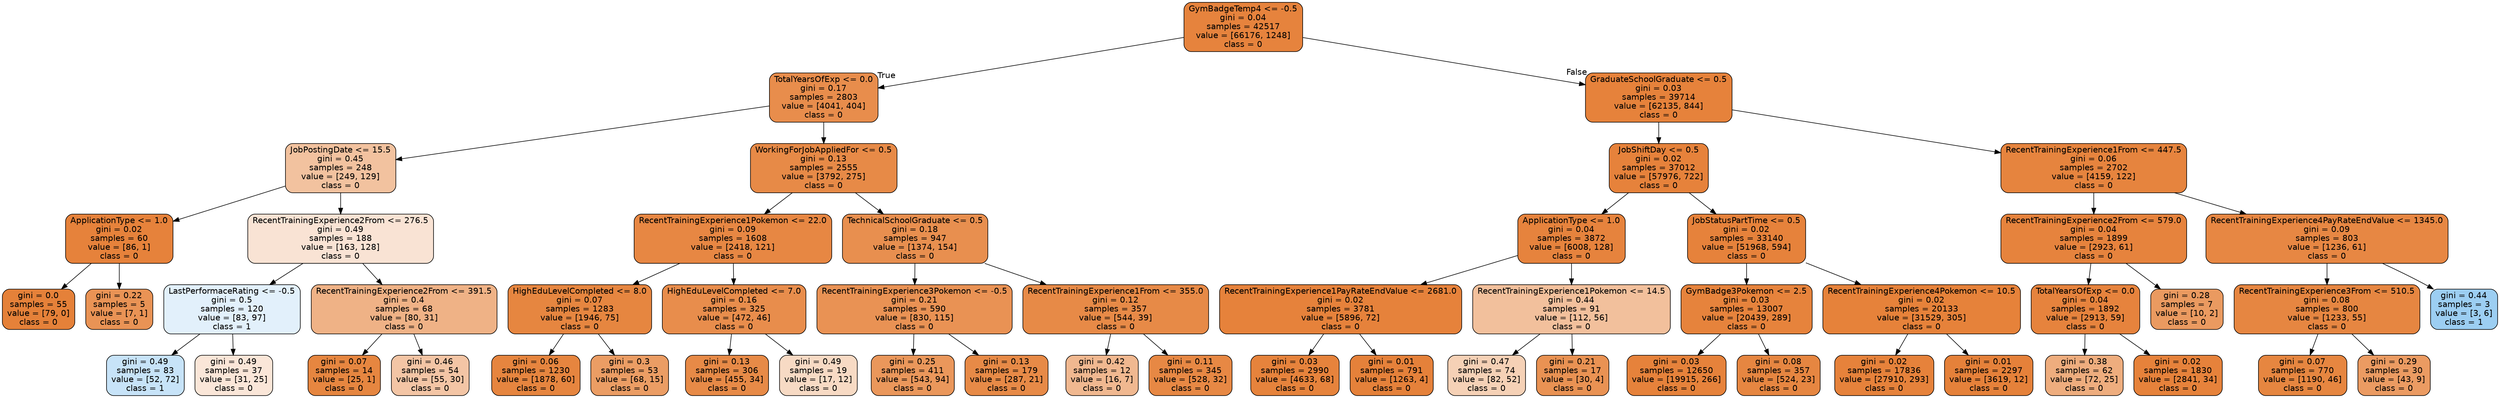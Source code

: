 digraph Tree {
node [shape=box, style="filled, rounded", color="black", fontname=helvetica] ;
edge [fontname=helvetica] ;
0 [label="GymBadgeTemp4 <= -0.5\ngini = 0.04\nsamples = 42517\nvalue = [66176, 1248]\nclass = 0", fillcolor="#e58139fa"] ;
1 [label="TotalYearsOfExp <= 0.0\ngini = 0.17\nsamples = 2803\nvalue = [4041, 404]\nclass = 0", fillcolor="#e58139e6"] ;
0 -> 1 [labeldistance=2.5, labelangle=45, headlabel="True"] ;
2 [label="JobPostingDate <= 15.5\ngini = 0.45\nsamples = 248\nvalue = [249, 129]\nclass = 0", fillcolor="#e581397b"] ;
1 -> 2 ;
3 [label="ApplicationType <= 1.0\ngini = 0.02\nsamples = 60\nvalue = [86, 1]\nclass = 0", fillcolor="#e58139fc"] ;
2 -> 3 ;
4 [label="gini = 0.0\nsamples = 55\nvalue = [79, 0]\nclass = 0", fillcolor="#e58139ff"] ;
3 -> 4 ;
5 [label="gini = 0.22\nsamples = 5\nvalue = [7, 1]\nclass = 0", fillcolor="#e58139db"] ;
3 -> 5 ;
6 [label="RecentTrainingExperience2From <= 276.5\ngini = 0.49\nsamples = 188\nvalue = [163, 128]\nclass = 0", fillcolor="#e5813937"] ;
2 -> 6 ;
7 [label="LastPerformaceRating <= -0.5\ngini = 0.5\nsamples = 120\nvalue = [83, 97]\nclass = 1", fillcolor="#399de525"] ;
6 -> 7 ;
8 [label="gini = 0.49\nsamples = 83\nvalue = [52, 72]\nclass = 1", fillcolor="#399de547"] ;
7 -> 8 ;
9 [label="gini = 0.49\nsamples = 37\nvalue = [31, 25]\nclass = 0", fillcolor="#e5813931"] ;
7 -> 9 ;
10 [label="RecentTrainingExperience2From <= 391.5\ngini = 0.4\nsamples = 68\nvalue = [80, 31]\nclass = 0", fillcolor="#e581399c"] ;
6 -> 10 ;
11 [label="gini = 0.07\nsamples = 14\nvalue = [25, 1]\nclass = 0", fillcolor="#e58139f5"] ;
10 -> 11 ;
12 [label="gini = 0.46\nsamples = 54\nvalue = [55, 30]\nclass = 0", fillcolor="#e5813974"] ;
10 -> 12 ;
13 [label="WorkingForJobAppliedFor <= 0.5\ngini = 0.13\nsamples = 2555\nvalue = [3792, 275]\nclass = 0", fillcolor="#e58139ed"] ;
1 -> 13 ;
14 [label="RecentTrainingExperience1Pokemon <= 22.0\ngini = 0.09\nsamples = 1608\nvalue = [2418, 121]\nclass = 0", fillcolor="#e58139f2"] ;
13 -> 14 ;
15 [label="HighEduLevelCompleted <= 8.0\ngini = 0.07\nsamples = 1283\nvalue = [1946, 75]\nclass = 0", fillcolor="#e58139f5"] ;
14 -> 15 ;
16 [label="gini = 0.06\nsamples = 1230\nvalue = [1878, 60]\nclass = 0", fillcolor="#e58139f7"] ;
15 -> 16 ;
17 [label="gini = 0.3\nsamples = 53\nvalue = [68, 15]\nclass = 0", fillcolor="#e58139c7"] ;
15 -> 17 ;
18 [label="HighEduLevelCompleted <= 7.0\ngini = 0.16\nsamples = 325\nvalue = [472, 46]\nclass = 0", fillcolor="#e58139e6"] ;
14 -> 18 ;
19 [label="gini = 0.13\nsamples = 306\nvalue = [455, 34]\nclass = 0", fillcolor="#e58139ec"] ;
18 -> 19 ;
20 [label="gini = 0.49\nsamples = 19\nvalue = [17, 12]\nclass = 0", fillcolor="#e581394b"] ;
18 -> 20 ;
21 [label="TechnicalSchoolGraduate <= 0.5\ngini = 0.18\nsamples = 947\nvalue = [1374, 154]\nclass = 0", fillcolor="#e58139e2"] ;
13 -> 21 ;
22 [label="RecentTrainingExperience3Pokemon <= -0.5\ngini = 0.21\nsamples = 590\nvalue = [830, 115]\nclass = 0", fillcolor="#e58139dc"] ;
21 -> 22 ;
23 [label="gini = 0.25\nsamples = 411\nvalue = [543, 94]\nclass = 0", fillcolor="#e58139d3"] ;
22 -> 23 ;
24 [label="gini = 0.13\nsamples = 179\nvalue = [287, 21]\nclass = 0", fillcolor="#e58139ec"] ;
22 -> 24 ;
25 [label="RecentTrainingExperience1From <= 355.0\ngini = 0.12\nsamples = 357\nvalue = [544, 39]\nclass = 0", fillcolor="#e58139ed"] ;
21 -> 25 ;
26 [label="gini = 0.42\nsamples = 12\nvalue = [16, 7]\nclass = 0", fillcolor="#e581398f"] ;
25 -> 26 ;
27 [label="gini = 0.11\nsamples = 345\nvalue = [528, 32]\nclass = 0", fillcolor="#e58139f0"] ;
25 -> 27 ;
28 [label="GraduateSchoolGraduate <= 0.5\ngini = 0.03\nsamples = 39714\nvalue = [62135, 844]\nclass = 0", fillcolor="#e58139fc"] ;
0 -> 28 [labeldistance=2.5, labelangle=-45, headlabel="False"] ;
29 [label="JobShiftDay <= 0.5\ngini = 0.02\nsamples = 37012\nvalue = [57976, 722]\nclass = 0", fillcolor="#e58139fc"] ;
28 -> 29 ;
30 [label="ApplicationType <= 1.0\ngini = 0.04\nsamples = 3872\nvalue = [6008, 128]\nclass = 0", fillcolor="#e58139fa"] ;
29 -> 30 ;
31 [label="RecentTrainingExperience1PayRateEndValue <= 2681.0\ngini = 0.02\nsamples = 3781\nvalue = [5896, 72]\nclass = 0", fillcolor="#e58139fc"] ;
30 -> 31 ;
32 [label="gini = 0.03\nsamples = 2990\nvalue = [4633, 68]\nclass = 0", fillcolor="#e58139fb"] ;
31 -> 32 ;
33 [label="gini = 0.01\nsamples = 791\nvalue = [1263, 4]\nclass = 0", fillcolor="#e58139fe"] ;
31 -> 33 ;
34 [label="RecentTrainingExperience1Pokemon <= 14.5\ngini = 0.44\nsamples = 91\nvalue = [112, 56]\nclass = 0", fillcolor="#e581397f"] ;
30 -> 34 ;
35 [label="gini = 0.47\nsamples = 74\nvalue = [82, 52]\nclass = 0", fillcolor="#e581395d"] ;
34 -> 35 ;
36 [label="gini = 0.21\nsamples = 17\nvalue = [30, 4]\nclass = 0", fillcolor="#e58139dd"] ;
34 -> 36 ;
37 [label="JobStatusPartTime <= 0.5\ngini = 0.02\nsamples = 33140\nvalue = [51968, 594]\nclass = 0", fillcolor="#e58139fc"] ;
29 -> 37 ;
38 [label="GymBadge3Pokemon <= 2.5\ngini = 0.03\nsamples = 13007\nvalue = [20439, 289]\nclass = 0", fillcolor="#e58139fb"] ;
37 -> 38 ;
39 [label="gini = 0.03\nsamples = 12650\nvalue = [19915, 266]\nclass = 0", fillcolor="#e58139fc"] ;
38 -> 39 ;
40 [label="gini = 0.08\nsamples = 357\nvalue = [524, 23]\nclass = 0", fillcolor="#e58139f4"] ;
38 -> 40 ;
41 [label="RecentTrainingExperience4Pokemon <= 10.5\ngini = 0.02\nsamples = 20133\nvalue = [31529, 305]\nclass = 0", fillcolor="#e58139fd"] ;
37 -> 41 ;
42 [label="gini = 0.02\nsamples = 17836\nvalue = [27910, 293]\nclass = 0", fillcolor="#e58139fc"] ;
41 -> 42 ;
43 [label="gini = 0.01\nsamples = 2297\nvalue = [3619, 12]\nclass = 0", fillcolor="#e58139fe"] ;
41 -> 43 ;
44 [label="RecentTrainingExperience1From <= 447.5\ngini = 0.06\nsamples = 2702\nvalue = [4159, 122]\nclass = 0", fillcolor="#e58139f8"] ;
28 -> 44 ;
45 [label="RecentTrainingExperience2From <= 579.0\ngini = 0.04\nsamples = 1899\nvalue = [2923, 61]\nclass = 0", fillcolor="#e58139fa"] ;
44 -> 45 ;
46 [label="TotalYearsOfExp <= 0.0\ngini = 0.04\nsamples = 1892\nvalue = [2913, 59]\nclass = 0", fillcolor="#e58139fa"] ;
45 -> 46 ;
47 [label="gini = 0.38\nsamples = 62\nvalue = [72, 25]\nclass = 0", fillcolor="#e58139a6"] ;
46 -> 47 ;
48 [label="gini = 0.02\nsamples = 1830\nvalue = [2841, 34]\nclass = 0", fillcolor="#e58139fc"] ;
46 -> 48 ;
49 [label="gini = 0.28\nsamples = 7\nvalue = [10, 2]\nclass = 0", fillcolor="#e58139cc"] ;
45 -> 49 ;
50 [label="RecentTrainingExperience4PayRateEndValue <= 1345.0\ngini = 0.09\nsamples = 803\nvalue = [1236, 61]\nclass = 0", fillcolor="#e58139f2"] ;
44 -> 50 ;
51 [label="RecentTrainingExperience3From <= 510.5\ngini = 0.08\nsamples = 800\nvalue = [1233, 55]\nclass = 0", fillcolor="#e58139f4"] ;
50 -> 51 ;
52 [label="gini = 0.07\nsamples = 770\nvalue = [1190, 46]\nclass = 0", fillcolor="#e58139f5"] ;
51 -> 52 ;
53 [label="gini = 0.29\nsamples = 30\nvalue = [43, 9]\nclass = 0", fillcolor="#e58139ca"] ;
51 -> 53 ;
54 [label="gini = 0.44\nsamples = 3\nvalue = [3, 6]\nclass = 1", fillcolor="#399de57f"] ;
50 -> 54 ;
}